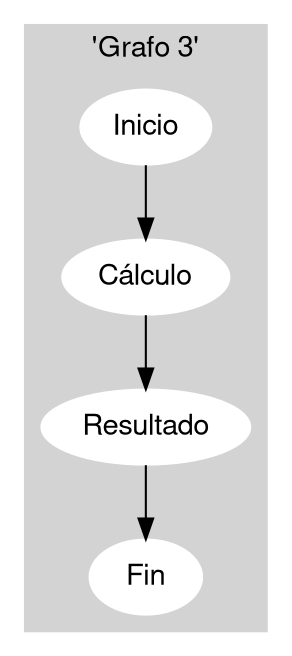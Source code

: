 digraph G {
	fontname="Helvetica,Arial,sans-serif"
	node [fontname="Helvetica,Arial,sans-serif"]
	edge [fontname="Helvetica,Arial,sans-serif"]

	subgraph cluster_0 {
		style=filled;
		color=lightgrey;
		node [style=filled,color=white];
"Inicio"
"Cálculo"
"Resultado"
"Fin"
;label="'Grafo 3'";}"Inicio" -> "Cálculo";"Cálculo" -> "Resultado";"Resultado" -> "Fin";}